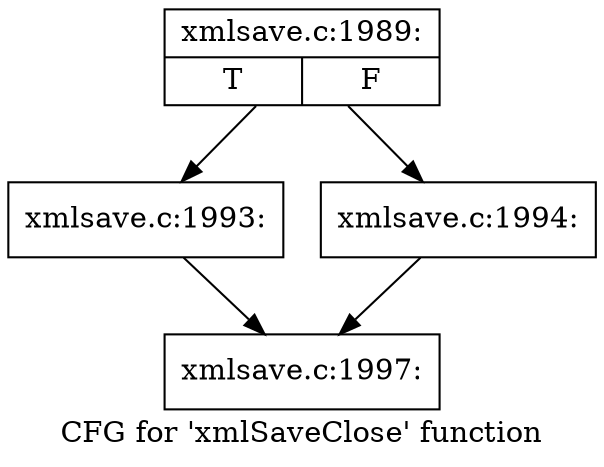 digraph "CFG for 'xmlSaveClose' function" {
	label="CFG for 'xmlSaveClose' function";

	Node0x5700a40 [shape=record,label="{xmlsave.c:1989:|{<s0>T|<s1>F}}"];
	Node0x5700a40 -> Node0x5700540;
	Node0x5700a40 -> Node0x57005f0;
	Node0x5700540 [shape=record,label="{xmlsave.c:1993:}"];
	Node0x5700540 -> Node0x5700d00;
	Node0x57005f0 [shape=record,label="{xmlsave.c:1994:}"];
	Node0x57005f0 -> Node0x5700d00;
	Node0x5700d00 [shape=record,label="{xmlsave.c:1997:}"];
}
